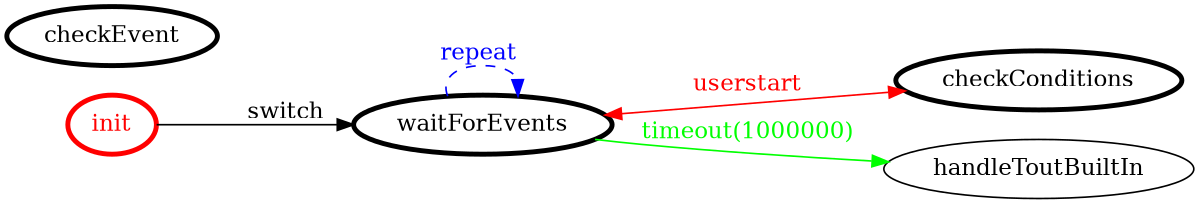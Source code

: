 /*
*
* A GraphViz DOT FSM description 
* Please use a GraphViz visualizer (like http://www.webgraphviz.com)
*  
*/

digraph finite_state_machine {
	rankdir=LR
	size="8,5"
	
	init [ color = red ][ fontcolor = red ][ penwidth = 3 ]
	waitForEvents [ color = black ][ fontcolor = black ][ penwidth = 3 ]
	checkConditions [ color = black ][ fontcolor = black ][ penwidth = 3 ]
	checkEvent [ color = black ][ fontcolor = black ][ penwidth = 3 ]
	
	waitForEvents -> checkConditions [ label = "userstart" ][ color = red ][ fontcolor = red ][ dir = both ]
	init -> waitForEvents [ label = "switch" ][ color = black ][ fontcolor = black ]
	waitForEvents -> handleToutBuiltIn [ label = "timeout(1000000)" ][ color = green ][ fontcolor = green ]
	waitForEvents -> waitForEvents [ label = "repeat "][ style = dashed ][ color = blue ][ fontcolor = blue ]
}
